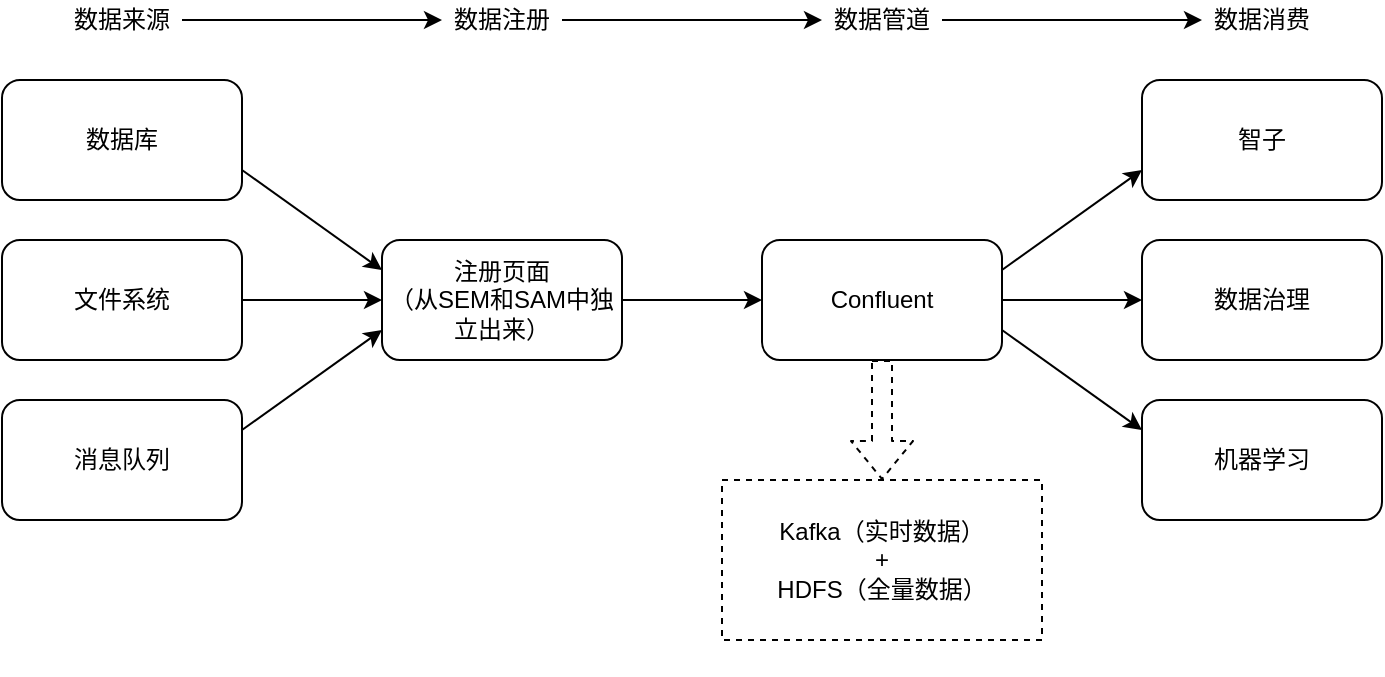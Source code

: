 <mxfile version="10.5.9" type="github"><diagram id="YSKjneG9f25D24EfUgmv" name="Page-1"><mxGraphModel dx="758" dy="525" grid="1" gridSize="10" guides="1" tooltips="1" connect="1" arrows="1" fold="1" page="1" pageScale="1" pageWidth="850" pageHeight="1100" math="0" shadow="0"><root><mxCell id="0"/><mxCell id="1" parent="0"/><mxCell id="8H_U0XsgN7u3BfvsgzKS-15" value="" style="edgeStyle=orthogonalEdgeStyle;rounded=0;orthogonalLoop=1;jettySize=auto;html=1;entryX=0;entryY=0.5;entryDx=0;entryDy=0;" edge="1" parent="1" source="8H_U0XsgN7u3BfvsgzKS-1" target="8H_U0XsgN7u3BfvsgzKS-4"><mxGeometry relative="1" as="geometry"><mxPoint x="230" y="170" as="targetPoint"/></mxGeometry></mxCell><mxCell id="8H_U0XsgN7u3BfvsgzKS-1" value="数据来源" style="text;html=1;strokeColor=none;fillColor=none;align=center;verticalAlign=middle;whiteSpace=wrap;rounded=0;" vertex="1" parent="1"><mxGeometry x="90" y="160" width="60" height="20" as="geometry"/></mxCell><mxCell id="8H_U0XsgN7u3BfvsgzKS-17" value="" style="edgeStyle=orthogonalEdgeStyle;rounded=0;orthogonalLoop=1;jettySize=auto;html=1;entryX=0;entryY=0.5;entryDx=0;entryDy=0;" edge="1" parent="1" source="8H_U0XsgN7u3BfvsgzKS-4" target="8H_U0XsgN7u3BfvsgzKS-5"><mxGeometry relative="1" as="geometry"><mxPoint x="420" y="170" as="targetPoint"/></mxGeometry></mxCell><mxCell id="8H_U0XsgN7u3BfvsgzKS-4" value="数据注册" style="text;html=1;strokeColor=none;fillColor=none;align=center;verticalAlign=middle;whiteSpace=wrap;rounded=0;" vertex="1" parent="1"><mxGeometry x="280" y="160" width="60" height="20" as="geometry"/></mxCell><mxCell id="8H_U0XsgN7u3BfvsgzKS-19" value="" style="edgeStyle=orthogonalEdgeStyle;rounded=0;orthogonalLoop=1;jettySize=auto;html=1;" edge="1" parent="1" source="8H_U0XsgN7u3BfvsgzKS-5" target="8H_U0XsgN7u3BfvsgzKS-18"><mxGeometry relative="1" as="geometry"/></mxCell><mxCell id="8H_U0XsgN7u3BfvsgzKS-5" value="数据管道&lt;br&gt;" style="text;html=1;strokeColor=none;fillColor=none;align=center;verticalAlign=middle;whiteSpace=wrap;rounded=0;" vertex="1" parent="1"><mxGeometry x="470" y="160" width="60" height="20" as="geometry"/></mxCell><mxCell id="8H_U0XsgN7u3BfvsgzKS-18" value="数据消费&lt;br&gt;" style="text;html=1;strokeColor=none;fillColor=none;align=center;verticalAlign=middle;whiteSpace=wrap;rounded=0;" vertex="1" parent="1"><mxGeometry x="660" y="160" width="60" height="20" as="geometry"/></mxCell><mxCell id="8H_U0XsgN7u3BfvsgzKS-6" value="数据库&lt;br&gt;" style="rounded=1;whiteSpace=wrap;html=1;" vertex="1" parent="1"><mxGeometry x="60" y="200" width="120" height="60" as="geometry"/></mxCell><mxCell id="8H_U0XsgN7u3BfvsgzKS-11" value="" style="edgeStyle=orthogonalEdgeStyle;rounded=0;orthogonalLoop=1;jettySize=auto;html=1;" edge="1" parent="1" source="8H_U0XsgN7u3BfvsgzKS-8" target="8H_U0XsgN7u3BfvsgzKS-10"><mxGeometry relative="1" as="geometry"/></mxCell><mxCell id="8H_U0XsgN7u3BfvsgzKS-8" value="注册页面&lt;br&gt;（从SEM和SAM中独立出来）&lt;br&gt;" style="rounded=1;whiteSpace=wrap;html=1;" vertex="1" parent="1"><mxGeometry x="250" y="280" width="120" height="60" as="geometry"/></mxCell><mxCell id="8H_U0XsgN7u3BfvsgzKS-10" value="Confluent" style="rounded=1;whiteSpace=wrap;html=1;" vertex="1" parent="1"><mxGeometry x="440" y="280" width="120" height="60" as="geometry"/></mxCell><mxCell id="8H_U0XsgN7u3BfvsgzKS-12" value="智子" style="rounded=1;whiteSpace=wrap;html=1;" vertex="1" parent="1"><mxGeometry x="630" y="200" width="120" height="60" as="geometry"/></mxCell><mxCell id="8H_U0XsgN7u3BfvsgzKS-20" value="文件系统&lt;br&gt;" style="rounded=1;whiteSpace=wrap;html=1;" vertex="1" parent="1"><mxGeometry x="60" y="280" width="120" height="60" as="geometry"/></mxCell><mxCell id="8H_U0XsgN7u3BfvsgzKS-21" value="消息队列&lt;br&gt;" style="rounded=1;whiteSpace=wrap;html=1;" vertex="1" parent="1"><mxGeometry x="60" y="360" width="120" height="60" as="geometry"/></mxCell><mxCell id="8H_U0XsgN7u3BfvsgzKS-22" value="" style="endArrow=classic;html=1;exitX=1;exitY=0.75;exitDx=0;exitDy=0;entryX=0;entryY=0.25;entryDx=0;entryDy=0;" edge="1" parent="1" source="8H_U0XsgN7u3BfvsgzKS-6" target="8H_U0XsgN7u3BfvsgzKS-8"><mxGeometry width="50" height="50" relative="1" as="geometry"><mxPoint x="60" y="550" as="sourcePoint"/><mxPoint x="110" y="500" as="targetPoint"/></mxGeometry></mxCell><mxCell id="8H_U0XsgN7u3BfvsgzKS-23" value="" style="endArrow=classic;html=1;exitX=1;exitY=0.5;exitDx=0;exitDy=0;entryX=0;entryY=0.5;entryDx=0;entryDy=0;" edge="1" parent="1" source="8H_U0XsgN7u3BfvsgzKS-20" target="8H_U0XsgN7u3BfvsgzKS-8"><mxGeometry width="50" height="50" relative="1" as="geometry"><mxPoint x="240" y="450" as="sourcePoint"/><mxPoint x="290" y="400" as="targetPoint"/></mxGeometry></mxCell><mxCell id="8H_U0XsgN7u3BfvsgzKS-24" value="" style="endArrow=classic;html=1;exitX=1;exitY=0.25;exitDx=0;exitDy=0;entryX=0;entryY=0.75;entryDx=0;entryDy=0;" edge="1" parent="1" source="8H_U0XsgN7u3BfvsgzKS-21" target="8H_U0XsgN7u3BfvsgzKS-8"><mxGeometry width="50" height="50" relative="1" as="geometry"><mxPoint x="310" y="480" as="sourcePoint"/><mxPoint x="360" y="430" as="targetPoint"/></mxGeometry></mxCell><mxCell id="8H_U0XsgN7u3BfvsgzKS-25" value="数据治理" style="rounded=1;whiteSpace=wrap;html=1;" vertex="1" parent="1"><mxGeometry x="630" y="280" width="120" height="60" as="geometry"/></mxCell><mxCell id="8H_U0XsgN7u3BfvsgzKS-26" value="机器学习" style="rounded=1;whiteSpace=wrap;html=1;" vertex="1" parent="1"><mxGeometry x="630" y="360" width="120" height="60" as="geometry"/></mxCell><mxCell id="8H_U0XsgN7u3BfvsgzKS-27" value="" style="endArrow=classic;html=1;exitX=1;exitY=0.25;exitDx=0;exitDy=0;entryX=0;entryY=0.75;entryDx=0;entryDy=0;" edge="1" parent="1" source="8H_U0XsgN7u3BfvsgzKS-10" target="8H_U0XsgN7u3BfvsgzKS-12"><mxGeometry width="50" height="50" relative="1" as="geometry"><mxPoint x="540" y="270" as="sourcePoint"/><mxPoint x="590" y="220" as="targetPoint"/></mxGeometry></mxCell><mxCell id="8H_U0XsgN7u3BfvsgzKS-28" value="" style="endArrow=classic;html=1;exitX=1;exitY=0.5;exitDx=0;exitDy=0;entryX=0;entryY=0.5;entryDx=0;entryDy=0;" edge="1" parent="1" source="8H_U0XsgN7u3BfvsgzKS-10" target="8H_U0XsgN7u3BfvsgzKS-25"><mxGeometry width="50" height="50" relative="1" as="geometry"><mxPoint x="570" y="330" as="sourcePoint"/><mxPoint x="620" y="280" as="targetPoint"/></mxGeometry></mxCell><mxCell id="8H_U0XsgN7u3BfvsgzKS-29" value="" style="endArrow=classic;html=1;exitX=1;exitY=0.75;exitDx=0;exitDy=0;entryX=0;entryY=0.25;entryDx=0;entryDy=0;" edge="1" parent="1" source="8H_U0XsgN7u3BfvsgzKS-10" target="8H_U0XsgN7u3BfvsgzKS-26"><mxGeometry width="50" height="50" relative="1" as="geometry"><mxPoint x="560" y="440" as="sourcePoint"/><mxPoint x="610" y="390" as="targetPoint"/></mxGeometry></mxCell><mxCell id="8H_U0XsgN7u3BfvsgzKS-30" value="" style="shape=flexArrow;endArrow=classic;html=1;exitX=0.5;exitY=1;exitDx=0;exitDy=0;dashed=1;" edge="1" parent="1" source="8H_U0XsgN7u3BfvsgzKS-31"><mxGeometry width="50" height="50" relative="1" as="geometry"><mxPoint x="420" y="440" as="sourcePoint"/><mxPoint x="500" y="480" as="targetPoint"/></mxGeometry></mxCell><mxCell id="8H_U0XsgN7u3BfvsgzKS-31" value="Kafka（实时数据）&lt;br&gt;+&lt;br&gt;HDFS（全量数据）&lt;br&gt;" style="rounded=0;whiteSpace=wrap;html=1;dashed=1;" vertex="1" parent="1"><mxGeometry x="420" y="400" width="160" height="80" as="geometry"/></mxCell><mxCell id="8H_U0XsgN7u3BfvsgzKS-32" value="" style="shape=flexArrow;endArrow=classic;html=1;exitX=0.5;exitY=1;exitDx=0;exitDy=0;dashed=1;" edge="1" parent="1" source="8H_U0XsgN7u3BfvsgzKS-10" target="8H_U0XsgN7u3BfvsgzKS-31"><mxGeometry width="50" height="50" relative="1" as="geometry"><mxPoint x="500" y="340" as="sourcePoint"/><mxPoint x="500" y="480" as="targetPoint"/></mxGeometry></mxCell></root></mxGraphModel></diagram></mxfile>